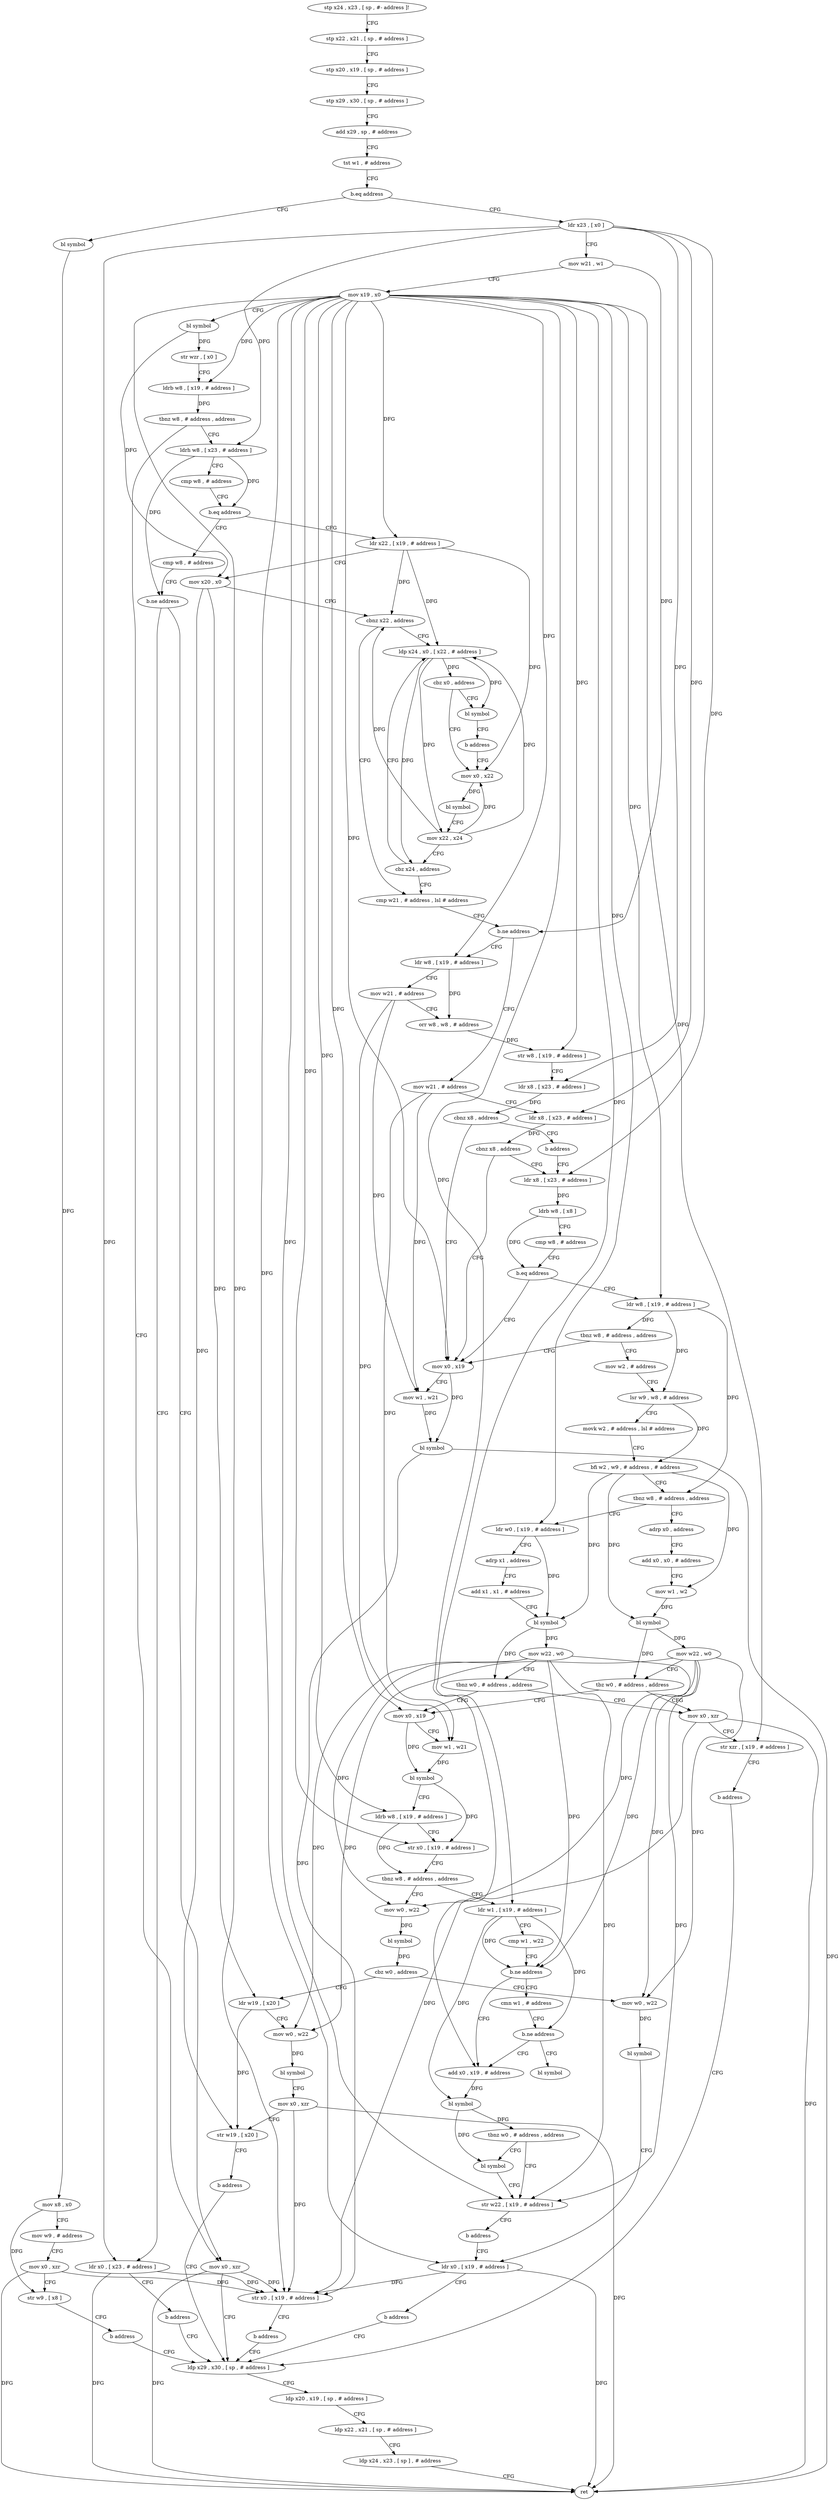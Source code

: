 digraph "func" {
"4215284" [label = "stp x24 , x23 , [ sp , #- address ]!" ]
"4215288" [label = "stp x22 , x21 , [ sp , # address ]" ]
"4215292" [label = "stp x20 , x19 , [ sp , # address ]" ]
"4215296" [label = "stp x29 , x30 , [ sp , # address ]" ]
"4215300" [label = "add x29 , sp , # address" ]
"4215304" [label = "tst w1 , # address" ]
"4215308" [label = "b.eq address" ]
"4215336" [label = "ldr x23 , [ x0 ]" ]
"4215312" [label = "bl symbol" ]
"4215340" [label = "mov w21 , w1" ]
"4215344" [label = "mov x19 , x0" ]
"4215348" [label = "bl symbol" ]
"4215352" [label = "str wzr , [ x0 ]" ]
"4215356" [label = "ldrb w8 , [ x19 , # address ]" ]
"4215360" [label = "tbnz w8 , # address , address" ]
"4215392" [label = "mov x0 , xzr" ]
"4215364" [label = "ldrh w8 , [ x23 , # address ]" ]
"4215316" [label = "mov x8 , x0" ]
"4215320" [label = "mov w9 , # address" ]
"4215324" [label = "mov x0 , xzr" ]
"4215328" [label = "str w9 , [ x8 ]" ]
"4215332" [label = "b address" ]
"4215396" [label = "ldp x29 , x30 , [ sp , # address ]" ]
"4215368" [label = "cmp w8 , # address" ]
"4215372" [label = "b.eq address" ]
"4215416" [label = "ldr x22 , [ x19 , # address ]" ]
"4215376" [label = "cmp w8 , # address" ]
"4215400" [label = "ldp x20 , x19 , [ sp , # address ]" ]
"4215404" [label = "ldp x22 , x21 , [ sp , # address ]" ]
"4215408" [label = "ldp x24 , x23 , [ sp ] , # address" ]
"4215412" [label = "ret" ]
"4215420" [label = "mov x20 , x0" ]
"4215424" [label = "cbnz x22 , address" ]
"4215480" [label = "ldp x24 , x0 , [ x22 , # address ]" ]
"4215428" [label = "cmp w21 , # address , lsl # address" ]
"4215380" [label = "b.ne address" ]
"4215384" [label = "ldr x0 , [ x23 , # address ]" ]
"4215484" [label = "cbz x0 , address" ]
"4215464" [label = "mov x0 , x22" ]
"4215488" [label = "bl symbol" ]
"4215432" [label = "b.ne address" ]
"4215496" [label = "mov w21 , # address" ]
"4215436" [label = "ldr w8 , [ x19 , # address ]" ]
"4215388" [label = "b address" ]
"4215468" [label = "bl symbol" ]
"4215472" [label = "mov x22 , x24" ]
"4215476" [label = "cbz x24 , address" ]
"4215492" [label = "b address" ]
"4215500" [label = "ldr x8 , [ x23 , # address ]" ]
"4215504" [label = "cbnz x8 , address" ]
"4215588" [label = "mov x0 , x19" ]
"4215508" [label = "ldr x8 , [ x23 , # address ]" ]
"4215440" [label = "mov w21 , # address" ]
"4215444" [label = "orr w8 , w8 , # address" ]
"4215448" [label = "str w8 , [ x19 , # address ]" ]
"4215452" [label = "ldr x8 , [ x23 , # address ]" ]
"4215456" [label = "cbnz x8 , address" ]
"4215460" [label = "b address" ]
"4215592" [label = "mov w1 , w21" ]
"4215596" [label = "bl symbol" ]
"4215600" [label = "str x0 , [ x19 , # address ]" ]
"4215604" [label = "b address" ]
"4215512" [label = "ldrb w8 , [ x8 ]" ]
"4215516" [label = "cmp w8 , # address" ]
"4215520" [label = "b.eq address" ]
"4215524" [label = "ldr w8 , [ x19 , # address ]" ]
"4215528" [label = "tbnz w8 , # address , address" ]
"4215532" [label = "mov w2 , # address" ]
"4215536" [label = "lsr w9 , w8 , # address" ]
"4215540" [label = "movk w2 , # address , lsl # address" ]
"4215544" [label = "bfi w2 , w9 , # address , # address" ]
"4215548" [label = "tbnz w8 , # address , address" ]
"4215608" [label = "ldr w0 , [ x19 , # address ]" ]
"4215552" [label = "adrp x0 , address" ]
"4215612" [label = "adrp x1 , address" ]
"4215616" [label = "add x1 , x1 , # address" ]
"4215620" [label = "bl symbol" ]
"4215624" [label = "mov w22 , w0" ]
"4215628" [label = "tbnz w0 , # address , address" ]
"4215576" [label = "mov x0 , xzr" ]
"4215632" [label = "mov x0 , x19" ]
"4215556" [label = "add x0 , x0 , # address" ]
"4215560" [label = "mov w1 , w2" ]
"4215564" [label = "bl symbol" ]
"4215568" [label = "mov w22 , w0" ]
"4215572" [label = "tbz w0 , # address , address" ]
"4215580" [label = "str xzr , [ x19 , # address ]" ]
"4215584" [label = "b address" ]
"4215636" [label = "mov w1 , w21" ]
"4215640" [label = "bl symbol" ]
"4215644" [label = "ldrb w8 , [ x19 , # address ]" ]
"4215648" [label = "str x0 , [ x19 , # address ]" ]
"4215652" [label = "tbnz w8 , # address , address" ]
"4215692" [label = "ldr w1 , [ x19 , # address ]" ]
"4215656" [label = "mov w0 , w22" ]
"4215696" [label = "cmp w1 , w22" ]
"4215700" [label = "b.ne address" ]
"4215712" [label = "add x0 , x19 , # address" ]
"4215704" [label = "cmn w1 , # address" ]
"4215660" [label = "bl symbol" ]
"4215664" [label = "cbz w0 , address" ]
"4215736" [label = "mov w0 , w22" ]
"4215668" [label = "ldr w19 , [ x20 ]" ]
"4215716" [label = "bl symbol" ]
"4215720" [label = "tbnz w0 , # address , address" ]
"4215728" [label = "str w22 , [ x19 , # address ]" ]
"4215724" [label = "bl symbol" ]
"4215708" [label = "b.ne address" ]
"4215752" [label = "bl symbol" ]
"4215740" [label = "bl symbol" ]
"4215744" [label = "ldr x0 , [ x19 , # address ]" ]
"4215672" [label = "mov w0 , w22" ]
"4215676" [label = "bl symbol" ]
"4215680" [label = "mov x0 , xzr" ]
"4215684" [label = "str w19 , [ x20 ]" ]
"4215688" [label = "b address" ]
"4215732" [label = "b address" ]
"4215748" [label = "b address" ]
"4215284" -> "4215288" [ label = "CFG" ]
"4215288" -> "4215292" [ label = "CFG" ]
"4215292" -> "4215296" [ label = "CFG" ]
"4215296" -> "4215300" [ label = "CFG" ]
"4215300" -> "4215304" [ label = "CFG" ]
"4215304" -> "4215308" [ label = "CFG" ]
"4215308" -> "4215336" [ label = "CFG" ]
"4215308" -> "4215312" [ label = "CFG" ]
"4215336" -> "4215340" [ label = "CFG" ]
"4215336" -> "4215364" [ label = "DFG" ]
"4215336" -> "4215384" [ label = "DFG" ]
"4215336" -> "4215500" [ label = "DFG" ]
"4215336" -> "4215452" [ label = "DFG" ]
"4215336" -> "4215508" [ label = "DFG" ]
"4215312" -> "4215316" [ label = "DFG" ]
"4215340" -> "4215344" [ label = "CFG" ]
"4215340" -> "4215432" [ label = "DFG" ]
"4215344" -> "4215348" [ label = "CFG" ]
"4215344" -> "4215356" [ label = "DFG" ]
"4215344" -> "4215416" [ label = "DFG" ]
"4215344" -> "4215436" [ label = "DFG" ]
"4215344" -> "4215448" [ label = "DFG" ]
"4215344" -> "4215588" [ label = "DFG" ]
"4215344" -> "4215600" [ label = "DFG" ]
"4215344" -> "4215524" [ label = "DFG" ]
"4215344" -> "4215608" [ label = "DFG" ]
"4215344" -> "4215580" [ label = "DFG" ]
"4215344" -> "4215632" [ label = "DFG" ]
"4215344" -> "4215644" [ label = "DFG" ]
"4215344" -> "4215648" [ label = "DFG" ]
"4215344" -> "4215692" [ label = "DFG" ]
"4215344" -> "4215712" [ label = "DFG" ]
"4215344" -> "4215728" [ label = "DFG" ]
"4215344" -> "4215744" [ label = "DFG" ]
"4215348" -> "4215352" [ label = "DFG" ]
"4215348" -> "4215420" [ label = "DFG" ]
"4215352" -> "4215356" [ label = "CFG" ]
"4215356" -> "4215360" [ label = "DFG" ]
"4215360" -> "4215392" [ label = "CFG" ]
"4215360" -> "4215364" [ label = "CFG" ]
"4215392" -> "4215396" [ label = "CFG" ]
"4215392" -> "4215412" [ label = "DFG" ]
"4215392" -> "4215600" [ label = "DFG" ]
"4215364" -> "4215368" [ label = "CFG" ]
"4215364" -> "4215372" [ label = "DFG" ]
"4215364" -> "4215380" [ label = "DFG" ]
"4215316" -> "4215320" [ label = "CFG" ]
"4215316" -> "4215328" [ label = "DFG" ]
"4215320" -> "4215324" [ label = "CFG" ]
"4215324" -> "4215328" [ label = "CFG" ]
"4215324" -> "4215412" [ label = "DFG" ]
"4215324" -> "4215600" [ label = "DFG" ]
"4215328" -> "4215332" [ label = "CFG" ]
"4215332" -> "4215396" [ label = "CFG" ]
"4215396" -> "4215400" [ label = "CFG" ]
"4215368" -> "4215372" [ label = "CFG" ]
"4215372" -> "4215416" [ label = "CFG" ]
"4215372" -> "4215376" [ label = "CFG" ]
"4215416" -> "4215420" [ label = "CFG" ]
"4215416" -> "4215424" [ label = "DFG" ]
"4215416" -> "4215480" [ label = "DFG" ]
"4215416" -> "4215464" [ label = "DFG" ]
"4215376" -> "4215380" [ label = "CFG" ]
"4215400" -> "4215404" [ label = "CFG" ]
"4215404" -> "4215408" [ label = "CFG" ]
"4215408" -> "4215412" [ label = "CFG" ]
"4215420" -> "4215424" [ label = "CFG" ]
"4215420" -> "4215668" [ label = "DFG" ]
"4215420" -> "4215684" [ label = "DFG" ]
"4215424" -> "4215480" [ label = "CFG" ]
"4215424" -> "4215428" [ label = "CFG" ]
"4215480" -> "4215484" [ label = "DFG" ]
"4215480" -> "4215472" [ label = "DFG" ]
"4215480" -> "4215476" [ label = "DFG" ]
"4215480" -> "4215488" [ label = "DFG" ]
"4215428" -> "4215432" [ label = "CFG" ]
"4215380" -> "4215392" [ label = "CFG" ]
"4215380" -> "4215384" [ label = "CFG" ]
"4215384" -> "4215388" [ label = "CFG" ]
"4215384" -> "4215412" [ label = "DFG" ]
"4215384" -> "4215600" [ label = "DFG" ]
"4215484" -> "4215464" [ label = "CFG" ]
"4215484" -> "4215488" [ label = "CFG" ]
"4215464" -> "4215468" [ label = "DFG" ]
"4215488" -> "4215492" [ label = "CFG" ]
"4215432" -> "4215496" [ label = "CFG" ]
"4215432" -> "4215436" [ label = "CFG" ]
"4215496" -> "4215500" [ label = "CFG" ]
"4215496" -> "4215592" [ label = "DFG" ]
"4215496" -> "4215636" [ label = "DFG" ]
"4215436" -> "4215440" [ label = "CFG" ]
"4215436" -> "4215444" [ label = "DFG" ]
"4215388" -> "4215396" [ label = "CFG" ]
"4215468" -> "4215472" [ label = "CFG" ]
"4215472" -> "4215476" [ label = "CFG" ]
"4215472" -> "4215424" [ label = "DFG" ]
"4215472" -> "4215480" [ label = "DFG" ]
"4215472" -> "4215464" [ label = "DFG" ]
"4215476" -> "4215428" [ label = "CFG" ]
"4215476" -> "4215480" [ label = "CFG" ]
"4215492" -> "4215464" [ label = "CFG" ]
"4215500" -> "4215504" [ label = "DFG" ]
"4215504" -> "4215588" [ label = "CFG" ]
"4215504" -> "4215508" [ label = "CFG" ]
"4215588" -> "4215592" [ label = "CFG" ]
"4215588" -> "4215596" [ label = "DFG" ]
"4215508" -> "4215512" [ label = "DFG" ]
"4215440" -> "4215444" [ label = "CFG" ]
"4215440" -> "4215592" [ label = "DFG" ]
"4215440" -> "4215636" [ label = "DFG" ]
"4215444" -> "4215448" [ label = "DFG" ]
"4215448" -> "4215452" [ label = "CFG" ]
"4215452" -> "4215456" [ label = "DFG" ]
"4215456" -> "4215588" [ label = "CFG" ]
"4215456" -> "4215460" [ label = "CFG" ]
"4215460" -> "4215508" [ label = "CFG" ]
"4215592" -> "4215596" [ label = "DFG" ]
"4215596" -> "4215600" [ label = "DFG" ]
"4215596" -> "4215412" [ label = "DFG" ]
"4215600" -> "4215604" [ label = "CFG" ]
"4215604" -> "4215396" [ label = "CFG" ]
"4215512" -> "4215516" [ label = "CFG" ]
"4215512" -> "4215520" [ label = "DFG" ]
"4215516" -> "4215520" [ label = "CFG" ]
"4215520" -> "4215588" [ label = "CFG" ]
"4215520" -> "4215524" [ label = "CFG" ]
"4215524" -> "4215528" [ label = "DFG" ]
"4215524" -> "4215536" [ label = "DFG" ]
"4215524" -> "4215548" [ label = "DFG" ]
"4215528" -> "4215588" [ label = "CFG" ]
"4215528" -> "4215532" [ label = "CFG" ]
"4215532" -> "4215536" [ label = "CFG" ]
"4215536" -> "4215540" [ label = "CFG" ]
"4215536" -> "4215544" [ label = "DFG" ]
"4215540" -> "4215544" [ label = "CFG" ]
"4215544" -> "4215548" [ label = "CFG" ]
"4215544" -> "4215620" [ label = "DFG" ]
"4215544" -> "4215560" [ label = "DFG" ]
"4215544" -> "4215564" [ label = "DFG" ]
"4215548" -> "4215608" [ label = "CFG" ]
"4215548" -> "4215552" [ label = "CFG" ]
"4215608" -> "4215612" [ label = "CFG" ]
"4215608" -> "4215620" [ label = "DFG" ]
"4215552" -> "4215556" [ label = "CFG" ]
"4215612" -> "4215616" [ label = "CFG" ]
"4215616" -> "4215620" [ label = "CFG" ]
"4215620" -> "4215624" [ label = "DFG" ]
"4215620" -> "4215628" [ label = "DFG" ]
"4215624" -> "4215628" [ label = "CFG" ]
"4215624" -> "4215700" [ label = "DFG" ]
"4215624" -> "4215656" [ label = "DFG" ]
"4215624" -> "4215736" [ label = "DFG" ]
"4215624" -> "4215672" [ label = "DFG" ]
"4215624" -> "4215728" [ label = "DFG" ]
"4215628" -> "4215576" [ label = "CFG" ]
"4215628" -> "4215632" [ label = "CFG" ]
"4215576" -> "4215580" [ label = "CFG" ]
"4215576" -> "4215600" [ label = "DFG" ]
"4215576" -> "4215412" [ label = "DFG" ]
"4215632" -> "4215636" [ label = "CFG" ]
"4215632" -> "4215640" [ label = "DFG" ]
"4215556" -> "4215560" [ label = "CFG" ]
"4215560" -> "4215564" [ label = "DFG" ]
"4215564" -> "4215568" [ label = "DFG" ]
"4215564" -> "4215572" [ label = "DFG" ]
"4215568" -> "4215572" [ label = "CFG" ]
"4215568" -> "4215700" [ label = "DFG" ]
"4215568" -> "4215656" [ label = "DFG" ]
"4215568" -> "4215736" [ label = "DFG" ]
"4215568" -> "4215672" [ label = "DFG" ]
"4215568" -> "4215728" [ label = "DFG" ]
"4215572" -> "4215632" [ label = "CFG" ]
"4215572" -> "4215576" [ label = "CFG" ]
"4215580" -> "4215584" [ label = "CFG" ]
"4215584" -> "4215396" [ label = "CFG" ]
"4215636" -> "4215640" [ label = "DFG" ]
"4215640" -> "4215644" [ label = "CFG" ]
"4215640" -> "4215648" [ label = "DFG" ]
"4215644" -> "4215648" [ label = "CFG" ]
"4215644" -> "4215652" [ label = "DFG" ]
"4215648" -> "4215652" [ label = "CFG" ]
"4215652" -> "4215692" [ label = "CFG" ]
"4215652" -> "4215656" [ label = "CFG" ]
"4215692" -> "4215696" [ label = "CFG" ]
"4215692" -> "4215700" [ label = "DFG" ]
"4215692" -> "4215716" [ label = "DFG" ]
"4215692" -> "4215708" [ label = "DFG" ]
"4215656" -> "4215660" [ label = "DFG" ]
"4215696" -> "4215700" [ label = "CFG" ]
"4215700" -> "4215712" [ label = "CFG" ]
"4215700" -> "4215704" [ label = "CFG" ]
"4215712" -> "4215716" [ label = "DFG" ]
"4215704" -> "4215708" [ label = "CFG" ]
"4215660" -> "4215664" [ label = "DFG" ]
"4215664" -> "4215736" [ label = "CFG" ]
"4215664" -> "4215668" [ label = "CFG" ]
"4215736" -> "4215740" [ label = "DFG" ]
"4215668" -> "4215672" [ label = "CFG" ]
"4215668" -> "4215684" [ label = "DFG" ]
"4215716" -> "4215720" [ label = "DFG" ]
"4215716" -> "4215724" [ label = "DFG" ]
"4215720" -> "4215728" [ label = "CFG" ]
"4215720" -> "4215724" [ label = "CFG" ]
"4215728" -> "4215732" [ label = "CFG" ]
"4215724" -> "4215728" [ label = "CFG" ]
"4215708" -> "4215752" [ label = "CFG" ]
"4215708" -> "4215712" [ label = "CFG" ]
"4215740" -> "4215744" [ label = "CFG" ]
"4215744" -> "4215748" [ label = "CFG" ]
"4215744" -> "4215600" [ label = "DFG" ]
"4215744" -> "4215412" [ label = "DFG" ]
"4215672" -> "4215676" [ label = "DFG" ]
"4215676" -> "4215680" [ label = "CFG" ]
"4215680" -> "4215684" [ label = "CFG" ]
"4215680" -> "4215600" [ label = "DFG" ]
"4215680" -> "4215412" [ label = "DFG" ]
"4215684" -> "4215688" [ label = "CFG" ]
"4215688" -> "4215396" [ label = "CFG" ]
"4215732" -> "4215744" [ label = "CFG" ]
"4215748" -> "4215396" [ label = "CFG" ]
}
